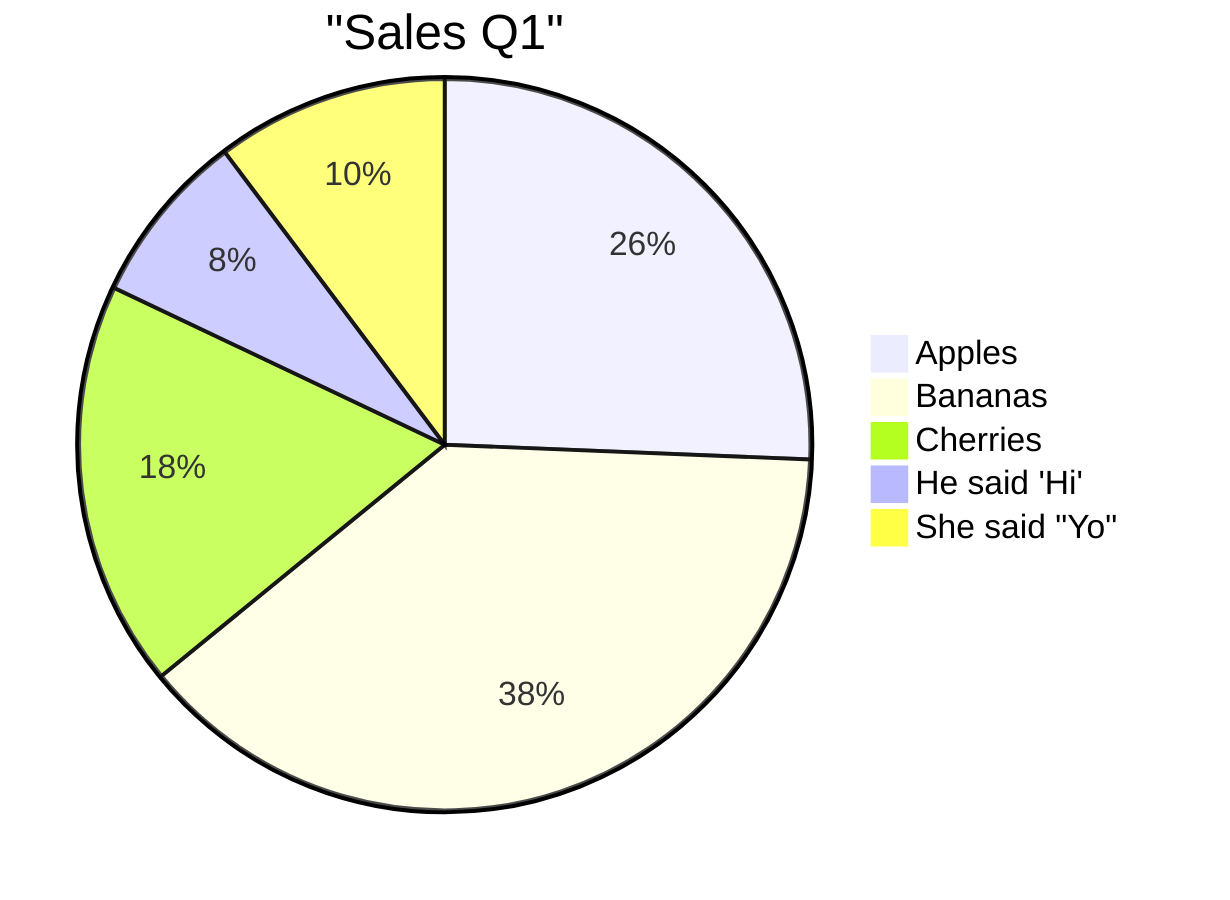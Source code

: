 pie
  title "Sales Q1"
  "Apples" : 10
  'Bananas' : 15
  "Cherries" : 7
  "He said 'Hi'" : 3
  'She said "Yo"' : 4